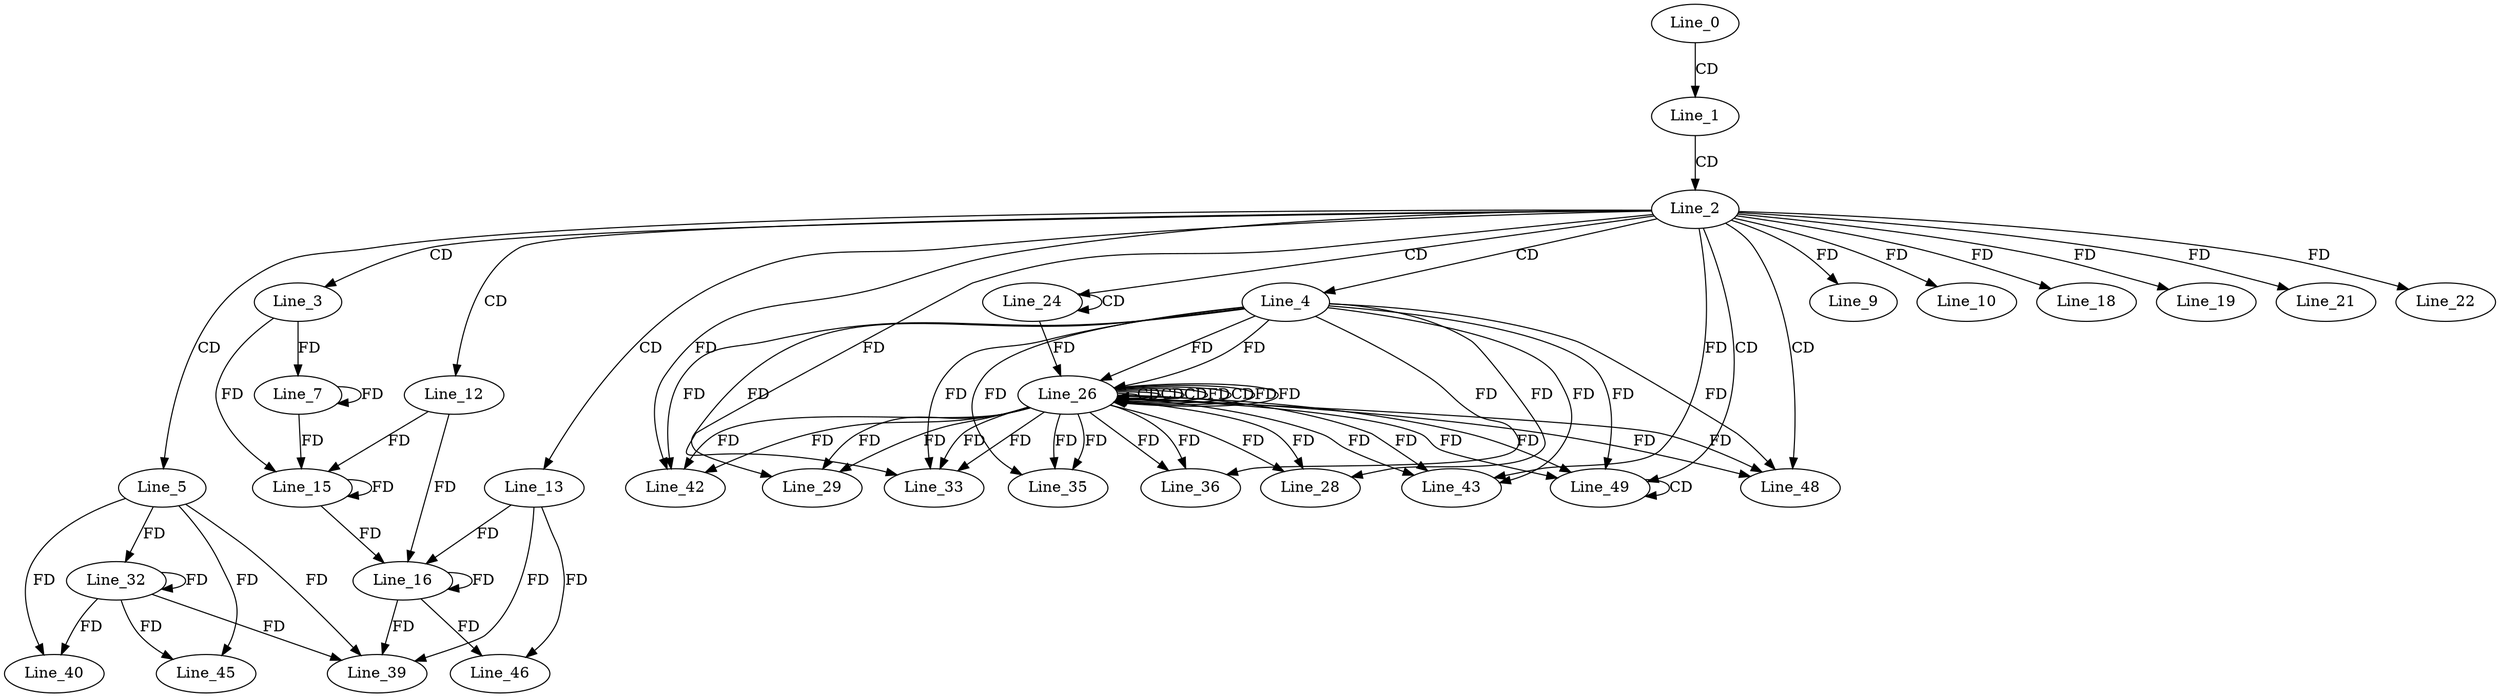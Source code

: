 digraph G {
  Line_0;
  Line_1;
  Line_2;
  Line_3;
  Line_4;
  Line_5;
  Line_7;
  Line_9;
  Line_10;
  Line_12;
  Line_13;
  Line_15;
  Line_15;
  Line_16;
  Line_16;
  Line_18;
  Line_19;
  Line_21;
  Line_22;
  Line_24;
  Line_24;
  Line_24;
  Line_26;
  Line_26;
  Line_26;
  Line_26;
  Line_26;
  Line_28;
  Line_29;
  Line_32;
  Line_33;
  Line_35;
  Line_36;
  Line_39;
  Line_40;
  Line_42;
  Line_43;
  Line_45;
  Line_46;
  Line_48;
  Line_48;
  Line_49;
  Line_49;
  Line_0 -> Line_1 [ label="CD" ];
  Line_1 -> Line_2 [ label="CD" ];
  Line_2 -> Line_3 [ label="CD" ];
  Line_2 -> Line_4 [ label="CD" ];
  Line_2 -> Line_5 [ label="CD" ];
  Line_3 -> Line_7 [ label="FD" ];
  Line_7 -> Line_7 [ label="FD" ];
  Line_2 -> Line_9 [ label="FD" ];
  Line_2 -> Line_10 [ label="FD" ];
  Line_2 -> Line_12 [ label="CD" ];
  Line_2 -> Line_13 [ label="CD" ];
  Line_12 -> Line_15 [ label="FD" ];
  Line_15 -> Line_15 [ label="FD" ];
  Line_3 -> Line_15 [ label="FD" ];
  Line_7 -> Line_15 [ label="FD" ];
  Line_13 -> Line_16 [ label="FD" ];
  Line_16 -> Line_16 [ label="FD" ];
  Line_12 -> Line_16 [ label="FD" ];
  Line_15 -> Line_16 [ label="FD" ];
  Line_2 -> Line_18 [ label="FD" ];
  Line_2 -> Line_19 [ label="FD" ];
  Line_2 -> Line_21 [ label="FD" ];
  Line_2 -> Line_22 [ label="FD" ];
  Line_2 -> Line_24 [ label="CD" ];
  Line_24 -> Line_24 [ label="CD" ];
  Line_26 -> Line_26 [ label="CD" ];
  Line_26 -> Line_26 [ label="CD" ];
  Line_24 -> Line_26 [ label="FD" ];
  Line_26 -> Line_26 [ label="CD" ];
  Line_4 -> Line_26 [ label="FD" ];
  Line_26 -> Line_26 [ label="FD" ];
  Line_26 -> Line_26 [ label="CD" ];
  Line_4 -> Line_26 [ label="FD" ];
  Line_26 -> Line_26 [ label="FD" ];
  Line_26 -> Line_26 [ label="FD" ];
  Line_4 -> Line_28 [ label="FD" ];
  Line_26 -> Line_28 [ label="FD" ];
  Line_26 -> Line_28 [ label="FD" ];
  Line_4 -> Line_29 [ label="FD" ];
  Line_26 -> Line_29 [ label="FD" ];
  Line_26 -> Line_29 [ label="FD" ];
  Line_5 -> Line_32 [ label="FD" ];
  Line_32 -> Line_32 [ label="FD" ];
  Line_4 -> Line_33 [ label="FD" ];
  Line_26 -> Line_33 [ label="FD" ];
  Line_26 -> Line_33 [ label="FD" ];
  Line_2 -> Line_33 [ label="FD" ];
  Line_4 -> Line_35 [ label="FD" ];
  Line_26 -> Line_35 [ label="FD" ];
  Line_26 -> Line_35 [ label="FD" ];
  Line_4 -> Line_36 [ label="FD" ];
  Line_26 -> Line_36 [ label="FD" ];
  Line_26 -> Line_36 [ label="FD" ];
  Line_13 -> Line_39 [ label="FD" ];
  Line_16 -> Line_39 [ label="FD" ];
  Line_5 -> Line_39 [ label="FD" ];
  Line_32 -> Line_39 [ label="FD" ];
  Line_5 -> Line_40 [ label="FD" ];
  Line_32 -> Line_40 [ label="FD" ];
  Line_2 -> Line_42 [ label="FD" ];
  Line_4 -> Line_42 [ label="FD" ];
  Line_26 -> Line_42 [ label="FD" ];
  Line_26 -> Line_42 [ label="FD" ];
  Line_2 -> Line_43 [ label="FD" ];
  Line_4 -> Line_43 [ label="FD" ];
  Line_26 -> Line_43 [ label="FD" ];
  Line_26 -> Line_43 [ label="FD" ];
  Line_5 -> Line_45 [ label="FD" ];
  Line_32 -> Line_45 [ label="FD" ];
  Line_13 -> Line_46 [ label="FD" ];
  Line_16 -> Line_46 [ label="FD" ];
  Line_2 -> Line_48 [ label="CD" ];
  Line_4 -> Line_48 [ label="FD" ];
  Line_26 -> Line_48 [ label="FD" ];
  Line_26 -> Line_48 [ label="FD" ];
  Line_2 -> Line_49 [ label="CD" ];
  Line_49 -> Line_49 [ label="CD" ];
  Line_4 -> Line_49 [ label="FD" ];
  Line_26 -> Line_49 [ label="FD" ];
  Line_26 -> Line_49 [ label="FD" ];
}
